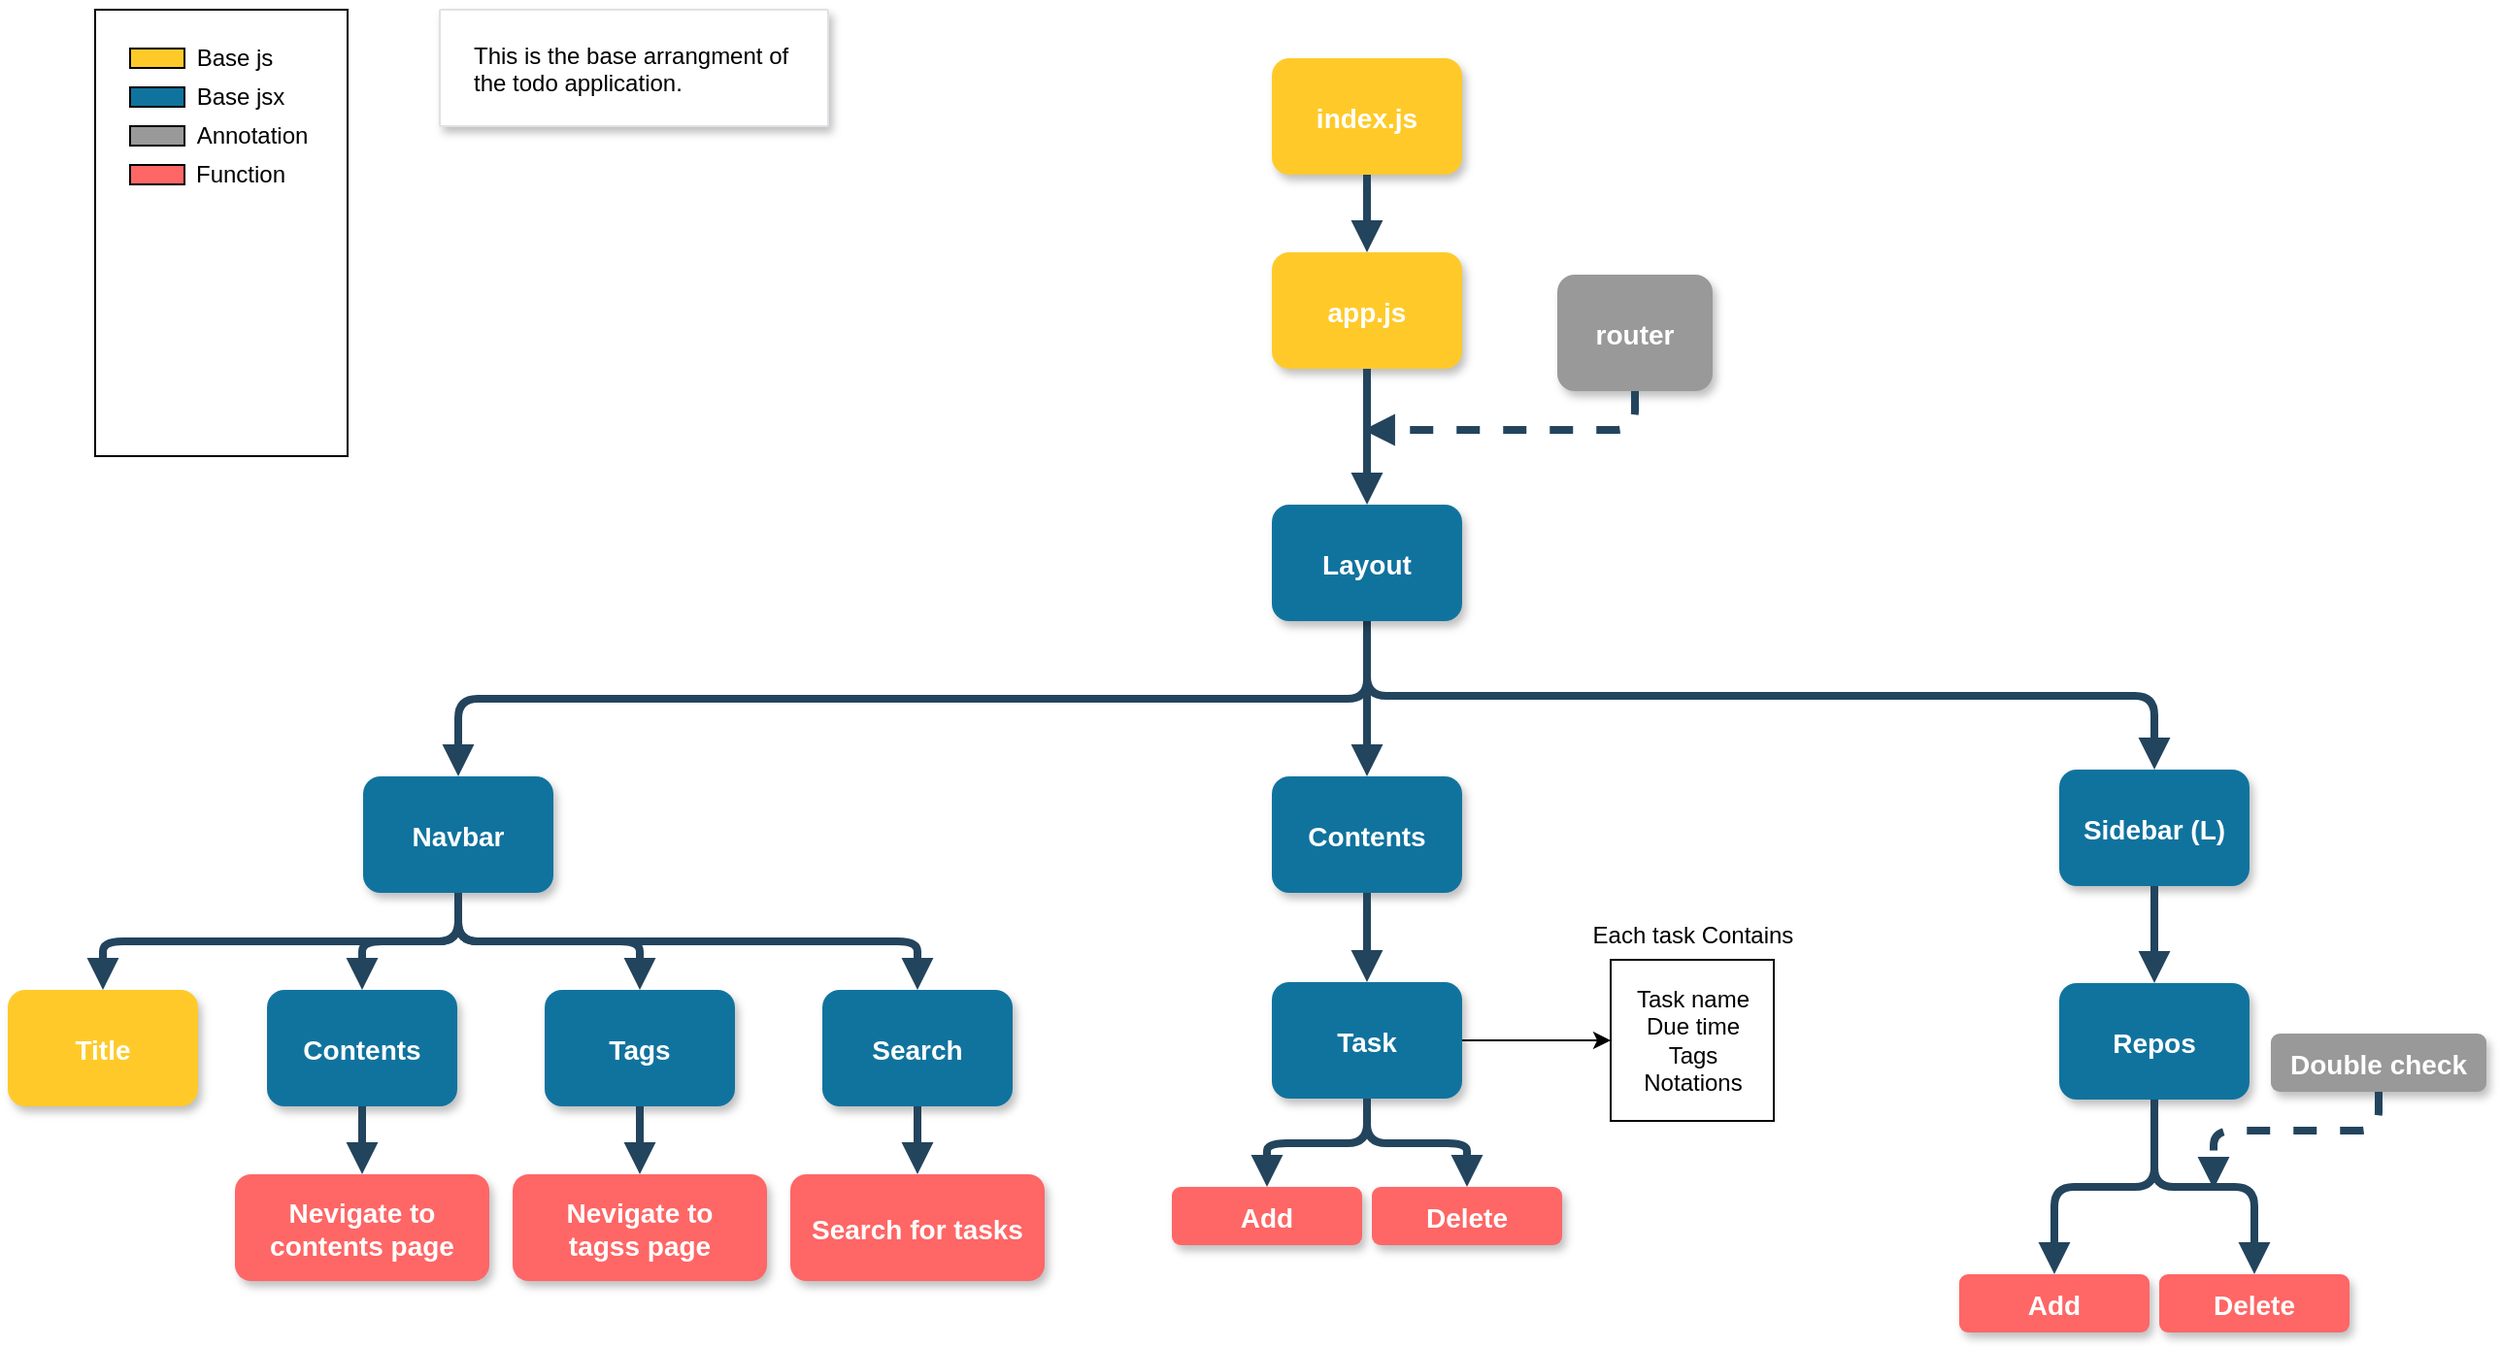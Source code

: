 <mxfile version="12.2.4" pages="1"><diagram name="Page-1" id="97916047-d0de-89f5-080d-49f4d83e522f"><mxGraphModel dx="840" dy="371" grid="1" gridSize="10" guides="1" tooltips="1" connect="1" arrows="1" fold="1" page="1" pageScale="1.5" pageWidth="1169" pageHeight="827" background="none" math="0" shadow="0"><root><mxCell id="0"/><mxCell id="1" parent="0"/><mxCell id="2" value="index.js" style="rounded=1;fillColor=#ffca29;strokeColor=none;shadow=1;gradientColor=none;fontStyle=1;fontColor=#FFFFFF;fontSize=14;" parent="1" vertex="1"><mxGeometry x="701" y="45" width="98" height="60" as="geometry"/></mxCell><mxCell id="7" value="router" style="rounded=1;fillColor=#999999;strokeColor=none;shadow=1;gradientColor=none;fontStyle=1;fontColor=#FFFFFF;fontSize=14;" parent="1" vertex="1"><mxGeometry x="848" y="156.5" width="80" height="60" as="geometry"/></mxCell><mxCell id="29" value="" style="edgeStyle=elbowEdgeStyle;elbow=vertical;strokeWidth=4;endArrow=block;endFill=1;fontStyle=1;strokeColor=#23445D;entryX=0.5;entryY=0;entryDx=0;entryDy=0;" parent="1" source="2" target="SvLE1LrLocdeOCSZ6H63-55" edge="1"><mxGeometry y="-39.5" width="100" height="100" as="geometry"><mxPoint y="60.5" as="sourcePoint"/><mxPoint x="661" y="125" as="targetPoint"/></mxGeometry></mxCell><mxCell id="32" value="" style="edgeStyle=elbowEdgeStyle;elbow=vertical;strokeWidth=4;endArrow=block;endFill=1;fontStyle=1;strokeColor=#23445D;entryX=0.5;entryY=0;entryDx=0;entryDy=0;exitX=0.5;exitY=1;exitDx=0;exitDy=0;" parent="1" source="80" target="KIlSq-kH_Dtz2Ip7-Id1-37" edge="1"><mxGeometry y="80.5" width="100" height="100" as="geometry"><mxPoint x="750" y="320.5" as="sourcePoint"/><mxPoint x="750" y="395" as="targetPoint"/></mxGeometry></mxCell><mxCell id="33" value="" style="edgeStyle=elbowEdgeStyle;elbow=vertical;strokeWidth=4;endArrow=block;endFill=1;fontStyle=1;dashed=1;strokeColor=#23445D;exitX=0.5;exitY=1;exitDx=0;exitDy=0;" parent="1" source="7" edge="1"><mxGeometry y="-28" width="100" height="100" as="geometry"><mxPoint x="750" y="236.5" as="sourcePoint"/><mxPoint x="748" y="236.5" as="targetPoint"/><Array as="points"><mxPoint x="908" y="236.5"/><mxPoint x="888" y="236.5"/><mxPoint x="1040" y="102"/></Array></mxGeometry></mxCell><mxCell id="SvLE1LrLocdeOCSZ6H63-55" value="app.js" style="rounded=1;fillColor=#ffca29;strokeColor=none;shadow=1;gradientColor=none;fontStyle=1;fontColor=#FFFFFF;fontSize=14;" parent="1" vertex="1"><mxGeometry x="701" y="145" width="98" height="60" as="geometry"/></mxCell><mxCell id="KIlSq-kH_Dtz2Ip7-Id1-33" value="Navbar" style="rounded=1;fillColor=#10739E;strokeColor=none;shadow=1;gradientColor=none;fontStyle=1;fontColor=#FFFFFF;fontSize=14;" parent="1" vertex="1"><mxGeometry x="233" y="415" width="98" height="60" as="geometry"/></mxCell><mxCell id="KIlSq-kH_Dtz2Ip7-Id1-36" value="" style="edgeStyle=elbowEdgeStyle;elbow=vertical;strokeWidth=4;endArrow=block;endFill=1;fontStyle=1;strokeColor=#23445D;entryX=0.5;entryY=0;entryDx=0;entryDy=0;exitX=0.5;exitY=1;exitDx=0;exitDy=0;" parent="1" source="80" target="KIlSq-kH_Dtz2Ip7-Id1-33" edge="1"><mxGeometry x="-169" y="87" width="100" height="100" as="geometry"><mxPoint x="581" y="327" as="sourcePoint"/><mxPoint x="581" y="401.5" as="targetPoint"/></mxGeometry></mxCell><mxCell id="KIlSq-kH_Dtz2Ip7-Id1-37" value="Contents" style="rounded=1;fillColor=#10739E;strokeColor=none;shadow=1;gradientColor=none;fontStyle=1;fontColor=#FFFFFF;fontSize=14;" parent="1" vertex="1"><mxGeometry x="701" y="415" width="98" height="60" as="geometry"/></mxCell><mxCell id="KIlSq-kH_Dtz2Ip7-Id1-38" value="Sidebar (L)" style="rounded=1;fillColor=#10739E;strokeColor=none;shadow=1;gradientColor=none;fontStyle=1;fontColor=#FFFFFF;fontSize=14;" parent="1" vertex="1"><mxGeometry x="1106.5" y="411.5" width="98" height="60" as="geometry"/></mxCell><mxCell id="KIlSq-kH_Dtz2Ip7-Id1-39" value="" style="edgeStyle=elbowEdgeStyle;elbow=vertical;strokeWidth=4;endArrow=block;endFill=1;fontStyle=1;strokeColor=#23445D;entryX=0.5;entryY=0;entryDx=0;entryDy=0;exitX=0.5;exitY=1;exitDx=0;exitDy=0;" parent="1" source="80" target="KIlSq-kH_Dtz2Ip7-Id1-38" edge="1"><mxGeometry x="-169" y="87" width="100" height="100" as="geometry"><mxPoint x="581" y="327" as="sourcePoint"/><mxPoint x="581" y="421.5" as="targetPoint"/></mxGeometry></mxCell><mxCell id="KIlSq-kH_Dtz2Ip7-Id1-43" value="This is the base arrangment of the todo application." style="html=1;rounded=1;fillColor=#ffffff;strokeColor=#DFE1E5;fontSize=12;align=left;fontColor=#000000;shadow=1;arcSize=1;whiteSpace=wrap;verticalAlign=top;spacingLeft=15;spacingRight=15;spacingTop=10" parent="1" vertex="1"><mxGeometry x="272.5" y="20" width="200" height="60" as="geometry"/></mxCell><mxCell id="KIlSq-kH_Dtz2Ip7-Id1-34" value="Title" style="rounded=1;fillColor=#ffca29;strokeColor=none;shadow=1;gradientColor=none;fontStyle=1;fontColor=#FFFFFF;fontSize=14;" parent="1" vertex="1"><mxGeometry x="50" y="525" width="98" height="60" as="geometry"/></mxCell><mxCell id="KIlSq-kH_Dtz2Ip7-Id1-40" value="" style="edgeStyle=elbowEdgeStyle;elbow=vertical;strokeWidth=4;endArrow=block;endFill=1;fontStyle=1;strokeColor=#23445D;exitX=0.5;exitY=1;exitDx=0;exitDy=0;" parent="1" source="KIlSq-kH_Dtz2Ip7-Id1-33" target="KIlSq-kH_Dtz2Ip7-Id1-34" edge="1"><mxGeometry x="-468" y="240.5" width="100" height="100" as="geometry"><mxPoint x="282" y="480.5" as="sourcePoint"/><mxPoint x="282" y="545" as="targetPoint"/></mxGeometry></mxCell><mxCell id="KIlSq-kH_Dtz2Ip7-Id1-41" value="Search" style="rounded=1;fillColor=#10739E;strokeColor=none;shadow=1;gradientColor=none;fontStyle=1;fontColor=#FFFFFF;fontSize=14;" parent="1" vertex="1"><mxGeometry x="469.5" y="525" width="98" height="60" as="geometry"/></mxCell><mxCell id="KIlSq-kH_Dtz2Ip7-Id1-42" value="" style="edgeStyle=elbowEdgeStyle;elbow=vertical;strokeWidth=4;endArrow=block;endFill=1;fontStyle=1;strokeColor=#23445D;exitX=0.5;exitY=1;exitDx=0;exitDy=0;entryX=0.5;entryY=0;entryDx=0;entryDy=0;" parent="1" source="KIlSq-kH_Dtz2Ip7-Id1-33" target="KIlSq-kH_Dtz2Ip7-Id1-41" edge="1"><mxGeometry x="-298.5" y="250.5" width="100" height="100" as="geometry"><mxPoint x="451.5" y="485" as="sourcePoint"/><mxPoint x="341.5" y="535" as="targetPoint"/></mxGeometry></mxCell><mxCell id="34" value="Contents" style="rounded=1;fillColor=#10739E;strokeColor=none;shadow=1;gradientColor=none;fontStyle=1;fontColor=#FFFFFF;fontSize=14;" parent="1" vertex="1"><mxGeometry x="183.5" y="525" width="98" height="60" as="geometry"/></mxCell><mxCell id="35" value="Tags" style="rounded=1;fillColor=#10739E;strokeColor=none;shadow=1;gradientColor=none;fontStyle=1;fontColor=#FFFFFF;fontSize=14;" parent="1" vertex="1"><mxGeometry x="326.5" y="525" width="98" height="60" as="geometry"/></mxCell><mxCell id="37" value="" style="edgeStyle=elbowEdgeStyle;elbow=vertical;strokeWidth=4;endArrow=block;endFill=1;fontStyle=1;strokeColor=#23445D;exitX=0.5;exitY=1;exitDx=0;exitDy=0;entryX=0.5;entryY=0;entryDx=0;entryDy=0;" parent="1" source="KIlSq-kH_Dtz2Ip7-Id1-33" target="34" edge="1"><mxGeometry x="-458" y="250.5" width="100" height="100" as="geometry"><mxPoint x="292" y="485" as="sourcePoint"/><mxPoint x="132" y="535" as="targetPoint"/></mxGeometry></mxCell><mxCell id="38" value="" style="edgeStyle=elbowEdgeStyle;elbow=vertical;strokeWidth=4;endArrow=block;endFill=1;fontStyle=1;strokeColor=#23445D;exitX=0.5;exitY=1;exitDx=0;exitDy=0;" parent="1" source="KIlSq-kH_Dtz2Ip7-Id1-33" target="35" edge="1"><mxGeometry x="-448" y="260.5" width="100" height="100" as="geometry"><mxPoint x="302" y="495" as="sourcePoint"/><mxPoint x="142" y="545" as="targetPoint"/></mxGeometry></mxCell><mxCell id="39" value="" style="rounded=0;whiteSpace=wrap;html=1;" parent="1" vertex="1"><mxGeometry x="95" y="20" width="130" height="230" as="geometry"/></mxCell><mxCell id="40" value="" style="rounded=0;whiteSpace=wrap;html=1;fillColor=#ffca29;" parent="1" vertex="1"><mxGeometry x="113" y="40" width="28" height="10" as="geometry"/></mxCell><mxCell id="41" value="Base js" style="text;html=1;strokeColor=none;fillColor=none;align=center;verticalAlign=middle;whiteSpace=wrap;rounded=0;" parent="1" vertex="1"><mxGeometry x="140" y="35" width="54" height="20" as="geometry"/></mxCell><mxCell id="43" value="" style="rounded=0;whiteSpace=wrap;html=1;fillColor=#10739E;" parent="1" vertex="1"><mxGeometry x="113" y="60" width="28" height="10" as="geometry"/></mxCell><mxCell id="44" value="Base jsx" style="text;html=1;strokeColor=none;fillColor=none;align=center;verticalAlign=middle;whiteSpace=wrap;rounded=0;" parent="1" vertex="1"><mxGeometry x="143" y="55" width="54" height="20" as="geometry"/></mxCell><mxCell id="45" value="" style="rounded=0;whiteSpace=wrap;html=1;fillColor=#999999;" parent="1" vertex="1"><mxGeometry x="113" y="80" width="28" height="10" as="geometry"/></mxCell><mxCell id="46" value="Annotation" style="text;html=1;strokeColor=none;fillColor=none;align=center;verticalAlign=middle;whiteSpace=wrap;rounded=0;" parent="1" vertex="1"><mxGeometry x="156" y="75" width="40" height="20" as="geometry"/></mxCell><mxCell id="47" value="Repos" style="rounded=1;fillColor=#10739E;strokeColor=none;shadow=1;gradientColor=none;fontStyle=1;fontColor=#FFFFFF;fontSize=14;" parent="1" vertex="1"><mxGeometry x="1106.5" y="521.5" width="98" height="60" as="geometry"/></mxCell><mxCell id="49" value="" style="edgeStyle=elbowEdgeStyle;elbow=vertical;strokeWidth=4;endArrow=block;endFill=1;fontStyle=1;strokeColor=#23445D;entryX=0.5;entryY=0;entryDx=0;entryDy=0;exitX=0.5;exitY=1;exitDx=0;exitDy=0;" parent="1" source="KIlSq-kH_Dtz2Ip7-Id1-38" target="47" edge="1"><mxGeometry x="162.5" y="97" width="100" height="100" as="geometry"><mxPoint x="902.5" y="331.833" as="sourcePoint"/><mxPoint x="1165.167" y="421.167" as="targetPoint"/></mxGeometry></mxCell><mxCell id="50" value="" style="rounded=0;whiteSpace=wrap;html=1;fillColor=#FF6666;" parent="1" vertex="1"><mxGeometry x="113" y="100" width="28" height="10" as="geometry"/></mxCell><mxCell id="51" value="Function" style="text;html=1;strokeColor=none;fillColor=none;align=center;verticalAlign=middle;whiteSpace=wrap;rounded=0;" parent="1" vertex="1"><mxGeometry x="150" y="95" width="40" height="20" as="geometry"/></mxCell><mxCell id="54" value="Add" style="rounded=1;fillColor=#FF6666;strokeColor=none;shadow=1;gradientColor=none;fontStyle=1;fontColor=#FFFFFF;fontSize=14;" parent="1" vertex="1"><mxGeometry x="1055" y="671.5" width="98" height="30" as="geometry"/></mxCell><mxCell id="55" value="Delete" style="rounded=1;fillColor=#FF6666;strokeColor=none;shadow=1;gradientColor=none;fontStyle=1;fontColor=#FFFFFF;fontSize=14;" parent="1" vertex="1"><mxGeometry x="1158" y="671.5" width="98" height="30" as="geometry"/></mxCell><mxCell id="56" value="" style="edgeStyle=elbowEdgeStyle;elbow=vertical;strokeWidth=4;endArrow=block;endFill=1;fontStyle=1;strokeColor=#23445D;entryX=0.5;entryY=0;entryDx=0;entryDy=0;exitX=0.5;exitY=1;exitDx=0;exitDy=0;" parent="1" source="47" target="54" edge="1"><mxGeometry x="165.5" y="239" width="100" height="100" as="geometry"><mxPoint x="1151" y="591.5" as="sourcePoint"/><mxPoint x="1158.167" y="663.833" as="targetPoint"/></mxGeometry></mxCell><mxCell id="58" value="" style="edgeStyle=elbowEdgeStyle;elbow=vertical;strokeWidth=4;endArrow=block;endFill=1;fontStyle=1;strokeColor=#23445D;exitX=0.5;exitY=1;exitDx=0;exitDy=0;" parent="1" source="47" target="55" edge="1"><mxGeometry x="178" y="127" width="100" height="100" as="geometry"><mxPoint x="1151" y="591.5" as="sourcePoint"/><mxPoint x="1170.667" y="551.833" as="targetPoint"/></mxGeometry></mxCell><mxCell id="59" value="Double check" style="rounded=1;fillColor=#999999;strokeColor=none;shadow=1;gradientColor=none;fontStyle=1;fontColor=#FFFFFF;fontSize=14;" parent="1" vertex="1"><mxGeometry x="1215.5" y="547.5" width="111" height="30" as="geometry"/></mxCell><mxCell id="60" value="" style="edgeStyle=elbowEdgeStyle;elbow=vertical;strokeWidth=4;endArrow=block;endFill=1;fontStyle=1;dashed=1;strokeColor=#23445D;exitX=0.5;exitY=1;exitDx=0;exitDy=0;" parent="1" source="59" edge="1"><mxGeometry x="587.5" y="295.5" width="100" height="100" as="geometry"><mxPoint x="1337.5" y="560" as="sourcePoint"/><mxPoint x="1186" y="627.5" as="targetPoint"/><Array as="points"><mxPoint x="1225.5" y="597.5"/><mxPoint x="1356.5" y="620"/><mxPoint x="1475.5" y="560"/><mxPoint x="1627.5" y="425.5"/></Array></mxGeometry></mxCell><mxCell id="61" value="Nevigate to &#10;contents page" style="rounded=1;fillColor=#FF6666;strokeColor=none;shadow=1;gradientColor=none;fontStyle=1;fontColor=#FFFFFF;fontSize=14;" parent="1" vertex="1"><mxGeometry x="167" y="620" width="131" height="55" as="geometry"/></mxCell><mxCell id="62" value="" style="edgeStyle=elbowEdgeStyle;elbow=vertical;strokeWidth=4;endArrow=block;endFill=1;fontStyle=1;strokeColor=#23445D;exitX=0.5;exitY=1;exitDx=0;exitDy=0;entryX=0.5;entryY=0;entryDx=0;entryDy=0;" parent="1" source="34" target="61" edge="1"><mxGeometry x="-475" y="450.5" width="100" height="100" as="geometry"><mxPoint x="255" y="665" as="sourcePoint"/><mxPoint x="260" y="610" as="targetPoint"/></mxGeometry></mxCell><mxCell id="63" value="Nevigate to &#10;tagss page" style="rounded=1;fillColor=#FF6666;strokeColor=none;shadow=1;gradientColor=none;fontStyle=1;fontColor=#FFFFFF;fontSize=14;" parent="1" vertex="1"><mxGeometry x="310" y="620" width="131" height="55" as="geometry"/></mxCell><mxCell id="64" value="" style="edgeStyle=elbowEdgeStyle;elbow=vertical;strokeWidth=4;endArrow=block;endFill=1;fontStyle=1;strokeColor=#23445D;exitX=0.5;exitY=1;exitDx=0;exitDy=0;entryX=0.5;entryY=0;entryDx=0;entryDy=0;" parent="1" source="35" target="63" edge="1"><mxGeometry x="-428.5" y="460.5" width="100" height="100" as="geometry"><mxPoint x="279.5" y="595" as="sourcePoint"/><mxPoint x="279.5" y="640" as="targetPoint"/></mxGeometry></mxCell><mxCell id="65" value="Search for tasks" style="rounded=1;fillColor=#FF6666;strokeColor=none;shadow=1;gradientColor=none;fontStyle=1;fontColor=#FFFFFF;fontSize=14;" parent="1" vertex="1"><mxGeometry x="453" y="620" width="131" height="55" as="geometry"/></mxCell><mxCell id="66" value="" style="edgeStyle=elbowEdgeStyle;elbow=vertical;strokeWidth=4;endArrow=block;endFill=1;fontStyle=1;strokeColor=#23445D;exitX=0.5;exitY=1;exitDx=0;exitDy=0;entryX=0.5;entryY=0;entryDx=0;entryDy=0;" parent="1" source="KIlSq-kH_Dtz2Ip7-Id1-41" target="65" edge="1"><mxGeometry x="-418.5" y="470.5" width="100" height="100" as="geometry"><mxPoint x="386" y="595" as="sourcePoint"/><mxPoint x="386" y="630" as="targetPoint"/></mxGeometry></mxCell><mxCell id="72" value="" style="edgeStyle=orthogonalEdgeStyle;rounded=0;orthogonalLoop=1;jettySize=auto;html=1;" parent="1" source="67" target="69" edge="1"><mxGeometry relative="1" as="geometry"/></mxCell><mxCell id="67" value="Task" style="rounded=1;fillColor=#10739E;strokeColor=none;shadow=1;gradientColor=none;fontStyle=1;fontColor=#FFFFFF;fontSize=14;" parent="1" vertex="1"><mxGeometry x="701" y="521" width="98" height="60" as="geometry"/></mxCell><mxCell id="68" value="" style="edgeStyle=elbowEdgeStyle;elbow=vertical;strokeWidth=4;endArrow=block;endFill=1;fontStyle=1;strokeColor=#23445D;entryX=0.5;entryY=0;entryDx=0;entryDy=0;exitX=0.5;exitY=1;exitDx=0;exitDy=0;" parent="1" source="KIlSq-kH_Dtz2Ip7-Id1-37" target="67" edge="1"><mxGeometry x="10" y="90.5" width="100" height="100" as="geometry"><mxPoint x="841" y="510" as="sourcePoint"/><mxPoint x="760" y="425" as="targetPoint"/></mxGeometry></mxCell><mxCell id="69" value="Task name&lt;br&gt;Due time&lt;br&gt;Tags&lt;br&gt;Notations" style="rounded=0;whiteSpace=wrap;html=1;strokeColor=#000000;fillColor=#FFFFFF;" parent="1" vertex="1"><mxGeometry x="875.5" y="509.5" width="84" height="83" as="geometry"/></mxCell><mxCell id="73" value="Each task Contains" style="text;html=1;strokeColor=none;fillColor=none;align=center;verticalAlign=middle;whiteSpace=wrap;rounded=0;" parent="1" vertex="1"><mxGeometry x="850.5" y="486.5" width="134" height="20" as="geometry"/></mxCell><mxCell id="75" value="Add" style="rounded=1;fillColor=#FF6666;strokeColor=none;shadow=1;gradientColor=none;fontStyle=1;fontColor=#FFFFFF;fontSize=14;" parent="1" vertex="1"><mxGeometry x="649.5" y="626.5" width="98" height="30" as="geometry"/></mxCell><mxCell id="76" value="Delete" style="rounded=1;fillColor=#FF6666;strokeColor=none;shadow=1;gradientColor=none;fontStyle=1;fontColor=#FFFFFF;fontSize=14;" parent="1" vertex="1"><mxGeometry x="752.5" y="626.5" width="98" height="30" as="geometry"/></mxCell><mxCell id="77" value="" style="edgeStyle=elbowEdgeStyle;elbow=vertical;strokeWidth=4;endArrow=block;endFill=1;fontStyle=1;strokeColor=#23445D;entryX=0.5;entryY=0;entryDx=0;entryDy=0;exitX=0.5;exitY=1;exitDx=0;exitDy=0;" parent="1" source="67" target="75" edge="1"><mxGeometry x="-263.5" y="324" width="100" height="100" as="geometry"><mxPoint x="727" y="666.5" as="sourcePoint"/><mxPoint x="675" y="756.5" as="targetPoint"/></mxGeometry></mxCell><mxCell id="78" value="" style="edgeStyle=elbowEdgeStyle;elbow=vertical;strokeWidth=4;endArrow=block;endFill=1;fontStyle=1;strokeColor=#23445D;exitX=0.5;exitY=1;exitDx=0;exitDy=0;" parent="1" source="67" target="76" edge="1"><mxGeometry x="-253.5" y="334" width="100" height="100" as="geometry"><mxPoint x="760" y="591.5" as="sourcePoint"/><mxPoint x="709" y="636.5" as="targetPoint"/></mxGeometry></mxCell><mxCell id="80" value="Layout" style="rounded=1;fillColor=#10739E;strokeColor=none;shadow=1;gradientColor=none;fontStyle=1;fontColor=#FFFFFF;fontSize=14;" parent="1" vertex="1"><mxGeometry x="701" y="275" width="98" height="60" as="geometry"/></mxCell><mxCell id="81" value="" style="edgeStyle=elbowEdgeStyle;elbow=vertical;strokeWidth=4;endArrow=block;endFill=1;fontStyle=1;strokeColor=#23445D;exitX=0.5;exitY=1;exitDx=0;exitDy=0;" parent="1" source="SvLE1LrLocdeOCSZ6H63-55" target="80" edge="1"><mxGeometry x="-24" y="-41" width="100" height="100" as="geometry"><mxPoint x="726" y="93.5" as="sourcePoint"/><mxPoint x="726" y="155" as="targetPoint"/></mxGeometry></mxCell></root></mxGraphModel></diagram></mxfile>